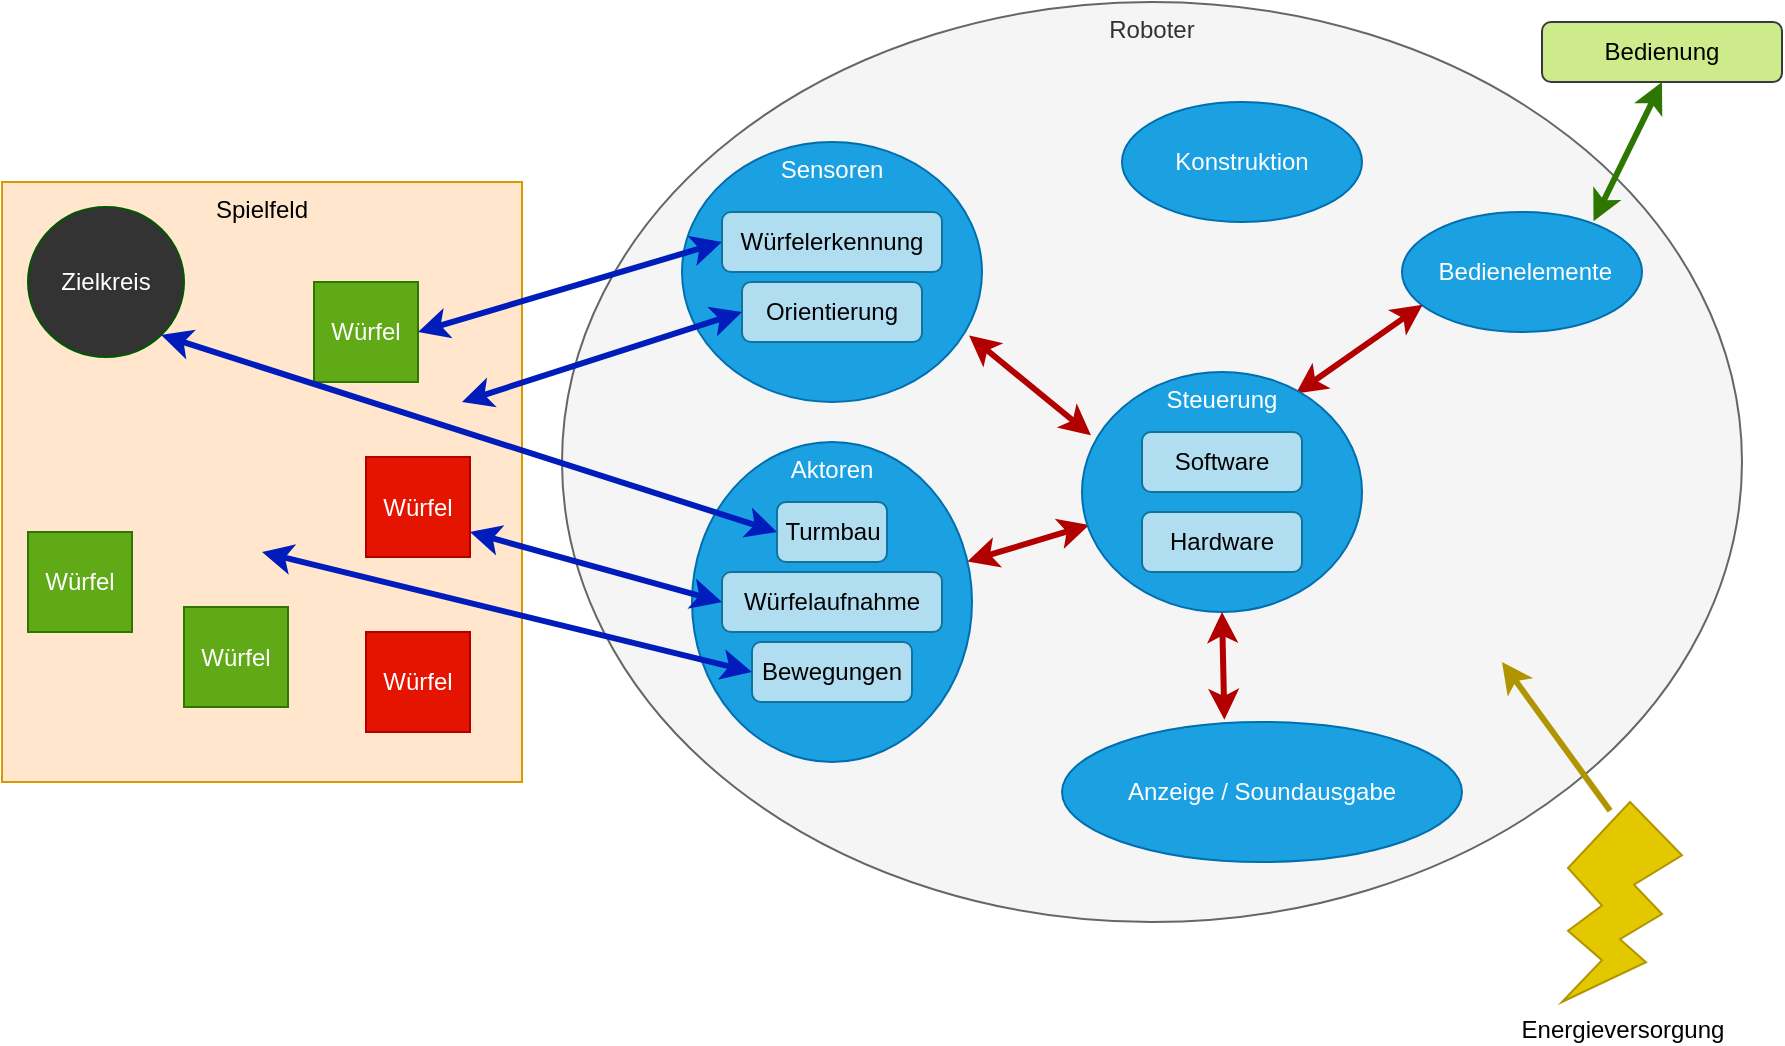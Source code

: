 <mxfile version="14.6.13" type="device"><diagram id="o9DxmEA9tZjT9fHIkoZa" name="Seite-1"><mxGraphModel dx="1221" dy="761" grid="1" gridSize="10" guides="1" tooltips="1" connect="1" arrows="1" fold="1" page="1" pageScale="1" pageWidth="827" pageHeight="1169" math="0" shadow="0"><root><mxCell id="0"/><mxCell id="1" parent="0"/><mxCell id="-LjL3J2aPeiu4PTHnEXM-12" value="Roboter" style="ellipse;whiteSpace=wrap;html=1;fillColor=#f5f5f5;verticalAlign=top;strokeColor=#666666;fontColor=#333333;" vertex="1" parent="1"><mxGeometry x="830" y="400" width="590" height="460" as="geometry"/></mxCell><mxCell id="-LjL3J2aPeiu4PTHnEXM-21" style="rounded=0;orthogonalLoop=1;jettySize=auto;html=1;entryX=0.032;entryY=0.264;entryDx=0;entryDy=0;strokeWidth=3;startArrow=classic;startFill=1;fillColor=#e51400;strokeColor=#B20000;entryPerimeter=0;exitX=0.957;exitY=0.744;exitDx=0;exitDy=0;exitPerimeter=0;" edge="1" parent="1" source="-LjL3J2aPeiu4PTHnEXM-13" target="-LjL3J2aPeiu4PTHnEXM-18"><mxGeometry relative="1" as="geometry"><mxPoint x="970" y="550" as="sourcePoint"/></mxGeometry></mxCell><mxCell id="-LjL3J2aPeiu4PTHnEXM-15" value="Konstruktion" style="ellipse;whiteSpace=wrap;html=1;fillColor=#1ba1e2;strokeColor=#006EAF;fontColor=#ffffff;verticalAlign=middle;" vertex="1" parent="1"><mxGeometry x="1110" y="450" width="120" height="60" as="geometry"/></mxCell><mxCell id="-LjL3J2aPeiu4PTHnEXM-16" value="&amp;nbsp;Bedienelemente" style="ellipse;whiteSpace=wrap;html=1;fillColor=#1ba1e2;strokeColor=#006EAF;fontColor=#ffffff;verticalAlign=middle;" vertex="1" parent="1"><mxGeometry x="1250" y="505" width="120" height="60" as="geometry"/></mxCell><mxCell id="-LjL3J2aPeiu4PTHnEXM-17" value="Anzeige / Soundausgabe" style="ellipse;whiteSpace=wrap;html=1;fillColor=#1ba1e2;strokeColor=#006EAF;fontColor=#ffffff;verticalAlign=middle;" vertex="1" parent="1"><mxGeometry x="1080" y="760" width="200" height="70" as="geometry"/></mxCell><mxCell id="-LjL3J2aPeiu4PTHnEXM-19" value="" style="group" vertex="1" connectable="0" parent="1"><mxGeometry x="550" y="490" width="260" height="300" as="geometry"/></mxCell><mxCell id="-LjL3J2aPeiu4PTHnEXM-1" value="Spielfeld" style="rounded=0;whiteSpace=wrap;html=1;verticalAlign=top;fillColor=#ffe6cc;strokeColor=#d79b00;" vertex="1" parent="-LjL3J2aPeiu4PTHnEXM-19"><mxGeometry width="260.0" height="300" as="geometry"/></mxCell><mxCell id="-LjL3J2aPeiu4PTHnEXM-2" value="Zielkreis" style="ellipse;whiteSpace=wrap;html=1;strokeColor=#005700;fontColor=#ffffff;fillColor=#333333;" vertex="1" parent="-LjL3J2aPeiu4PTHnEXM-19"><mxGeometry x="13.0" y="12.5" width="78" height="75" as="geometry"/></mxCell><mxCell id="-LjL3J2aPeiu4PTHnEXM-7" value="Würfel" style="rounded=0;whiteSpace=wrap;html=1;fillColor=#60a917;strokeColor=#2D7600;fontColor=#ffffff;" vertex="1" parent="-LjL3J2aPeiu4PTHnEXM-19"><mxGeometry x="156" y="50" width="52.0" height="50" as="geometry"/></mxCell><mxCell id="-LjL3J2aPeiu4PTHnEXM-8" value="Würfel" style="rounded=0;whiteSpace=wrap;html=1;fillColor=#e51400;strokeColor=#B20000;fontColor=#ffffff;" vertex="1" parent="-LjL3J2aPeiu4PTHnEXM-19"><mxGeometry x="182" y="137.5" width="52.0" height="50" as="geometry"/></mxCell><mxCell id="-LjL3J2aPeiu4PTHnEXM-9" value="Würfel" style="rounded=0;whiteSpace=wrap;html=1;fillColor=#60a917;strokeColor=#2D7600;fontColor=#ffffff;" vertex="1" parent="-LjL3J2aPeiu4PTHnEXM-19"><mxGeometry x="13.0" y="175" width="52.0" height="50" as="geometry"/></mxCell><mxCell id="-LjL3J2aPeiu4PTHnEXM-10" value="Würfel" style="rounded=0;whiteSpace=wrap;html=1;fillColor=#60a917;strokeColor=#2D7600;fontColor=#ffffff;" vertex="1" parent="-LjL3J2aPeiu4PTHnEXM-19"><mxGeometry x="91" y="212.5" width="52.0" height="50" as="geometry"/></mxCell><mxCell id="-LjL3J2aPeiu4PTHnEXM-11" value="Würfel" style="rounded=0;whiteSpace=wrap;html=1;fillColor=#e51400;strokeColor=#B20000;fontColor=#ffffff;" vertex="1" parent="-LjL3J2aPeiu4PTHnEXM-19"><mxGeometry x="182" y="225" width="52.0" height="50" as="geometry"/></mxCell><mxCell id="-LjL3J2aPeiu4PTHnEXM-20" value="Bedienung" style="rounded=1;whiteSpace=wrap;html=1;fillColor=#cdeb8b;strokeColor=#36393d;" vertex="1" parent="1"><mxGeometry x="1320" y="410" width="120" height="30" as="geometry"/></mxCell><mxCell id="-LjL3J2aPeiu4PTHnEXM-22" style="rounded=0;orthogonalLoop=1;jettySize=auto;html=1;entryX=0.764;entryY=0.09;entryDx=0;entryDy=0;exitX=0.086;exitY=0.773;exitDx=0;exitDy=0;strokeWidth=3;startArrow=classic;startFill=1;fillColor=#e51400;strokeColor=#B20000;entryPerimeter=0;exitPerimeter=0;" edge="1" parent="1" source="-LjL3J2aPeiu4PTHnEXM-16" target="-LjL3J2aPeiu4PTHnEXM-18"><mxGeometry relative="1" as="geometry"><mxPoint x="981.216" y="518.284" as="sourcePoint"/><mxPoint x="1078.79" y="590" as="targetPoint"/></mxGeometry></mxCell><mxCell id="-LjL3J2aPeiu4PTHnEXM-23" style="rounded=0;orthogonalLoop=1;jettySize=auto;html=1;entryX=0.026;entryY=0.637;entryDx=0;entryDy=0;strokeWidth=3;startArrow=classic;startFill=1;fillColor=#e51400;strokeColor=#B20000;entryPerimeter=0;" edge="1" parent="1" source="-LjL3J2aPeiu4PTHnEXM-14" target="-LjL3J2aPeiu4PTHnEXM-18"><mxGeometry relative="1" as="geometry"><mxPoint x="1095" y="540" as="sourcePoint"/><mxPoint x="1040" y="690" as="targetPoint"/></mxGeometry></mxCell><mxCell id="-LjL3J2aPeiu4PTHnEXM-42" style="edgeStyle=none;rounded=0;orthogonalLoop=1;jettySize=auto;html=1;startArrow=none;startFill=0;strokeWidth=3;exitX=0.401;exitY=0.044;exitDx=0;exitDy=0;exitPerimeter=0;fillColor=#e3c800;strokeColor=#B09500;" edge="1" parent="1" source="-LjL3J2aPeiu4PTHnEXM-24"><mxGeometry relative="1" as="geometry"><mxPoint x="1300" y="730" as="targetPoint"/></mxGeometry></mxCell><mxCell id="-LjL3J2aPeiu4PTHnEXM-24" value="Energieversorgung" style="verticalLabelPosition=bottom;verticalAlign=top;html=1;shape=mxgraph.basic.flash;fillColor=#e3c800;strokeColor=#B09500;fontColor=#000000;" vertex="1" parent="1"><mxGeometry x="1330" y="800" width="60" height="100" as="geometry"/></mxCell><mxCell id="-LjL3J2aPeiu4PTHnEXM-25" style="rounded=0;orthogonalLoop=1;jettySize=auto;html=1;strokeWidth=3;startArrow=classic;startFill=1;fillColor=#e51400;strokeColor=#B20000;entryX=0.406;entryY=-0.016;entryDx=0;entryDy=0;entryPerimeter=0;exitX=0.5;exitY=1;exitDx=0;exitDy=0;" edge="1" parent="1" source="-LjL3J2aPeiu4PTHnEXM-18" target="-LjL3J2aPeiu4PTHnEXM-17"><mxGeometry relative="1" as="geometry"><mxPoint x="1171" y="710" as="sourcePoint"/><mxPoint x="1280" y="710" as="targetPoint"/></mxGeometry></mxCell><mxCell id="-LjL3J2aPeiu4PTHnEXM-26" style="rounded=0;orthogonalLoop=1;jettySize=auto;html=1;entryX=0.798;entryY=0.078;entryDx=0;entryDy=0;exitX=0.5;exitY=1;exitDx=0;exitDy=0;strokeWidth=3;startArrow=classic;startFill=1;fillColor=#60a917;strokeColor=#2D7600;entryPerimeter=0;" edge="1" parent="1" source="-LjL3J2aPeiu4PTHnEXM-20" target="-LjL3J2aPeiu4PTHnEXM-16"><mxGeometry relative="1" as="geometry"><mxPoint x="1255.0" y="434.64" as="sourcePoint"/><mxPoint x="1216.36" y="480.0" as="targetPoint"/></mxGeometry></mxCell><mxCell id="-LjL3J2aPeiu4PTHnEXM-35" value="" style="group" vertex="1" connectable="0" parent="1"><mxGeometry x="890" y="470" width="150" height="130" as="geometry"/></mxCell><mxCell id="-LjL3J2aPeiu4PTHnEXM-13" value="Sensoren" style="ellipse;whiteSpace=wrap;html=1;fillColor=#1ba1e2;strokeColor=#006EAF;fontColor=#ffffff;verticalAlign=top;" vertex="1" parent="-LjL3J2aPeiu4PTHnEXM-35"><mxGeometry width="150" height="130" as="geometry"/></mxCell><mxCell id="-LjL3J2aPeiu4PTHnEXM-29" value="Orientierung" style="rounded=1;whiteSpace=wrap;html=1;fillColor=#b1ddf0;strokeColor=#10739e;" vertex="1" parent="-LjL3J2aPeiu4PTHnEXM-35"><mxGeometry x="30" y="70" width="90" height="30" as="geometry"/></mxCell><mxCell id="-LjL3J2aPeiu4PTHnEXM-30" value="Würfelerkennung" style="rounded=1;whiteSpace=wrap;html=1;fillColor=#b1ddf0;strokeColor=#10739e;" vertex="1" parent="-LjL3J2aPeiu4PTHnEXM-35"><mxGeometry x="20" y="35" width="110" height="30" as="geometry"/></mxCell><mxCell id="-LjL3J2aPeiu4PTHnEXM-36" value="" style="group" vertex="1" connectable="0" parent="1"><mxGeometry x="895" y="620" width="140" height="160" as="geometry"/></mxCell><mxCell id="-LjL3J2aPeiu4PTHnEXM-14" value="Aktoren" style="ellipse;whiteSpace=wrap;html=1;fillColor=#1ba1e2;strokeColor=#006EAF;fontColor=#ffffff;verticalAlign=top;" vertex="1" parent="-LjL3J2aPeiu4PTHnEXM-36"><mxGeometry width="140" height="160" as="geometry"/></mxCell><mxCell id="-LjL3J2aPeiu4PTHnEXM-28" value="Würfelaufnahme" style="rounded=1;whiteSpace=wrap;html=1;fillColor=#b1ddf0;strokeColor=#10739e;" vertex="1" parent="-LjL3J2aPeiu4PTHnEXM-36"><mxGeometry x="15" y="65" width="110" height="30" as="geometry"/></mxCell><mxCell id="-LjL3J2aPeiu4PTHnEXM-31" value="Turmbau" style="rounded=1;whiteSpace=wrap;html=1;fillColor=#b1ddf0;strokeColor=#10739e;" vertex="1" parent="-LjL3J2aPeiu4PTHnEXM-36"><mxGeometry x="42.5" y="30" width="55" height="30" as="geometry"/></mxCell><mxCell id="-LjL3J2aPeiu4PTHnEXM-33" value="Bewegungen" style="rounded=1;whiteSpace=wrap;html=1;fillColor=#b1ddf0;strokeColor=#10739e;" vertex="1" parent="-LjL3J2aPeiu4PTHnEXM-36"><mxGeometry x="30" y="100" width="80" height="30" as="geometry"/></mxCell><mxCell id="-LjL3J2aPeiu4PTHnEXM-37" value="" style="group" vertex="1" connectable="0" parent="1"><mxGeometry x="1090" y="585" width="140" height="120" as="geometry"/></mxCell><mxCell id="-LjL3J2aPeiu4PTHnEXM-18" value="Steuerung" style="ellipse;whiteSpace=wrap;html=1;fillColor=#1ba1e2;strokeColor=#006EAF;fontColor=#ffffff;verticalAlign=top;" vertex="1" parent="-LjL3J2aPeiu4PTHnEXM-37"><mxGeometry width="140" height="120" as="geometry"/></mxCell><mxCell id="-LjL3J2aPeiu4PTHnEXM-32" value="Software" style="rounded=1;whiteSpace=wrap;html=1;fillColor=#b1ddf0;strokeColor=#10739e;" vertex="1" parent="-LjL3J2aPeiu4PTHnEXM-37"><mxGeometry x="30" y="30" width="80" height="30" as="geometry"/></mxCell><mxCell id="-LjL3J2aPeiu4PTHnEXM-34" value="Hardware" style="rounded=1;whiteSpace=wrap;html=1;fillColor=#b1ddf0;strokeColor=#10739e;" vertex="1" parent="-LjL3J2aPeiu4PTHnEXM-37"><mxGeometry x="30" y="70" width="80" height="30" as="geometry"/></mxCell><mxCell id="-LjL3J2aPeiu4PTHnEXM-38" style="rounded=0;orthogonalLoop=1;jettySize=auto;html=1;strokeWidth=3;startArrow=classic;startFill=1;fillColor=#0050ef;strokeColor=#001DBC;exitX=0;exitY=0.5;exitDx=0;exitDy=0;" edge="1" parent="1" source="-LjL3J2aPeiu4PTHnEXM-29"><mxGeometry relative="1" as="geometry"><mxPoint x="900" y="545" as="sourcePoint"/><mxPoint x="780" y="600" as="targetPoint"/></mxGeometry></mxCell><mxCell id="-LjL3J2aPeiu4PTHnEXM-27" style="rounded=0;orthogonalLoop=1;jettySize=auto;html=1;entryX=1;entryY=0.5;entryDx=0;entryDy=0;strokeWidth=3;startArrow=classic;startFill=1;fillColor=#0050ef;strokeColor=#001DBC;exitX=0;exitY=0.5;exitDx=0;exitDy=0;" edge="1" parent="1" source="-LjL3J2aPeiu4PTHnEXM-30" target="-LjL3J2aPeiu4PTHnEXM-7"><mxGeometry relative="1" as="geometry"><mxPoint x="980" y="560" as="sourcePoint"/><mxPoint x="1022.36" y="599.2" as="targetPoint"/></mxGeometry></mxCell><mxCell id="-LjL3J2aPeiu4PTHnEXM-39" style="rounded=0;orthogonalLoop=1;jettySize=auto;html=1;strokeWidth=3;startArrow=classic;startFill=1;fillColor=#0050ef;strokeColor=#001DBC;exitX=0;exitY=0.5;exitDx=0;exitDy=0;entryX=1;entryY=1;entryDx=0;entryDy=0;" edge="1" parent="1" source="-LjL3J2aPeiu4PTHnEXM-31" target="-LjL3J2aPeiu4PTHnEXM-2"><mxGeometry relative="1" as="geometry"><mxPoint x="930" y="565" as="sourcePoint"/><mxPoint x="790" y="610" as="targetPoint"/></mxGeometry></mxCell><mxCell id="-LjL3J2aPeiu4PTHnEXM-40" style="rounded=0;orthogonalLoop=1;jettySize=auto;html=1;strokeWidth=3;startArrow=classic;startFill=1;fillColor=#0050ef;strokeColor=#001DBC;exitX=0;exitY=0.5;exitDx=0;exitDy=0;entryX=1;entryY=0.75;entryDx=0;entryDy=0;" edge="1" parent="1" source="-LjL3J2aPeiu4PTHnEXM-28" target="-LjL3J2aPeiu4PTHnEXM-8"><mxGeometry relative="1" as="geometry"><mxPoint x="947.5" y="675" as="sourcePoint"/><mxPoint x="639.897" y="576.206" as="targetPoint"/></mxGeometry></mxCell><mxCell id="-LjL3J2aPeiu4PTHnEXM-41" style="rounded=0;orthogonalLoop=1;jettySize=auto;html=1;strokeWidth=3;startArrow=classic;startFill=1;fillColor=#0050ef;strokeColor=#001DBC;exitX=0;exitY=0.5;exitDx=0;exitDy=0;" edge="1" parent="1" source="-LjL3J2aPeiu4PTHnEXM-33"><mxGeometry relative="1" as="geometry"><mxPoint x="920" y="710" as="sourcePoint"/><mxPoint x="680" y="675" as="targetPoint"/></mxGeometry></mxCell></root></mxGraphModel></diagram></mxfile>